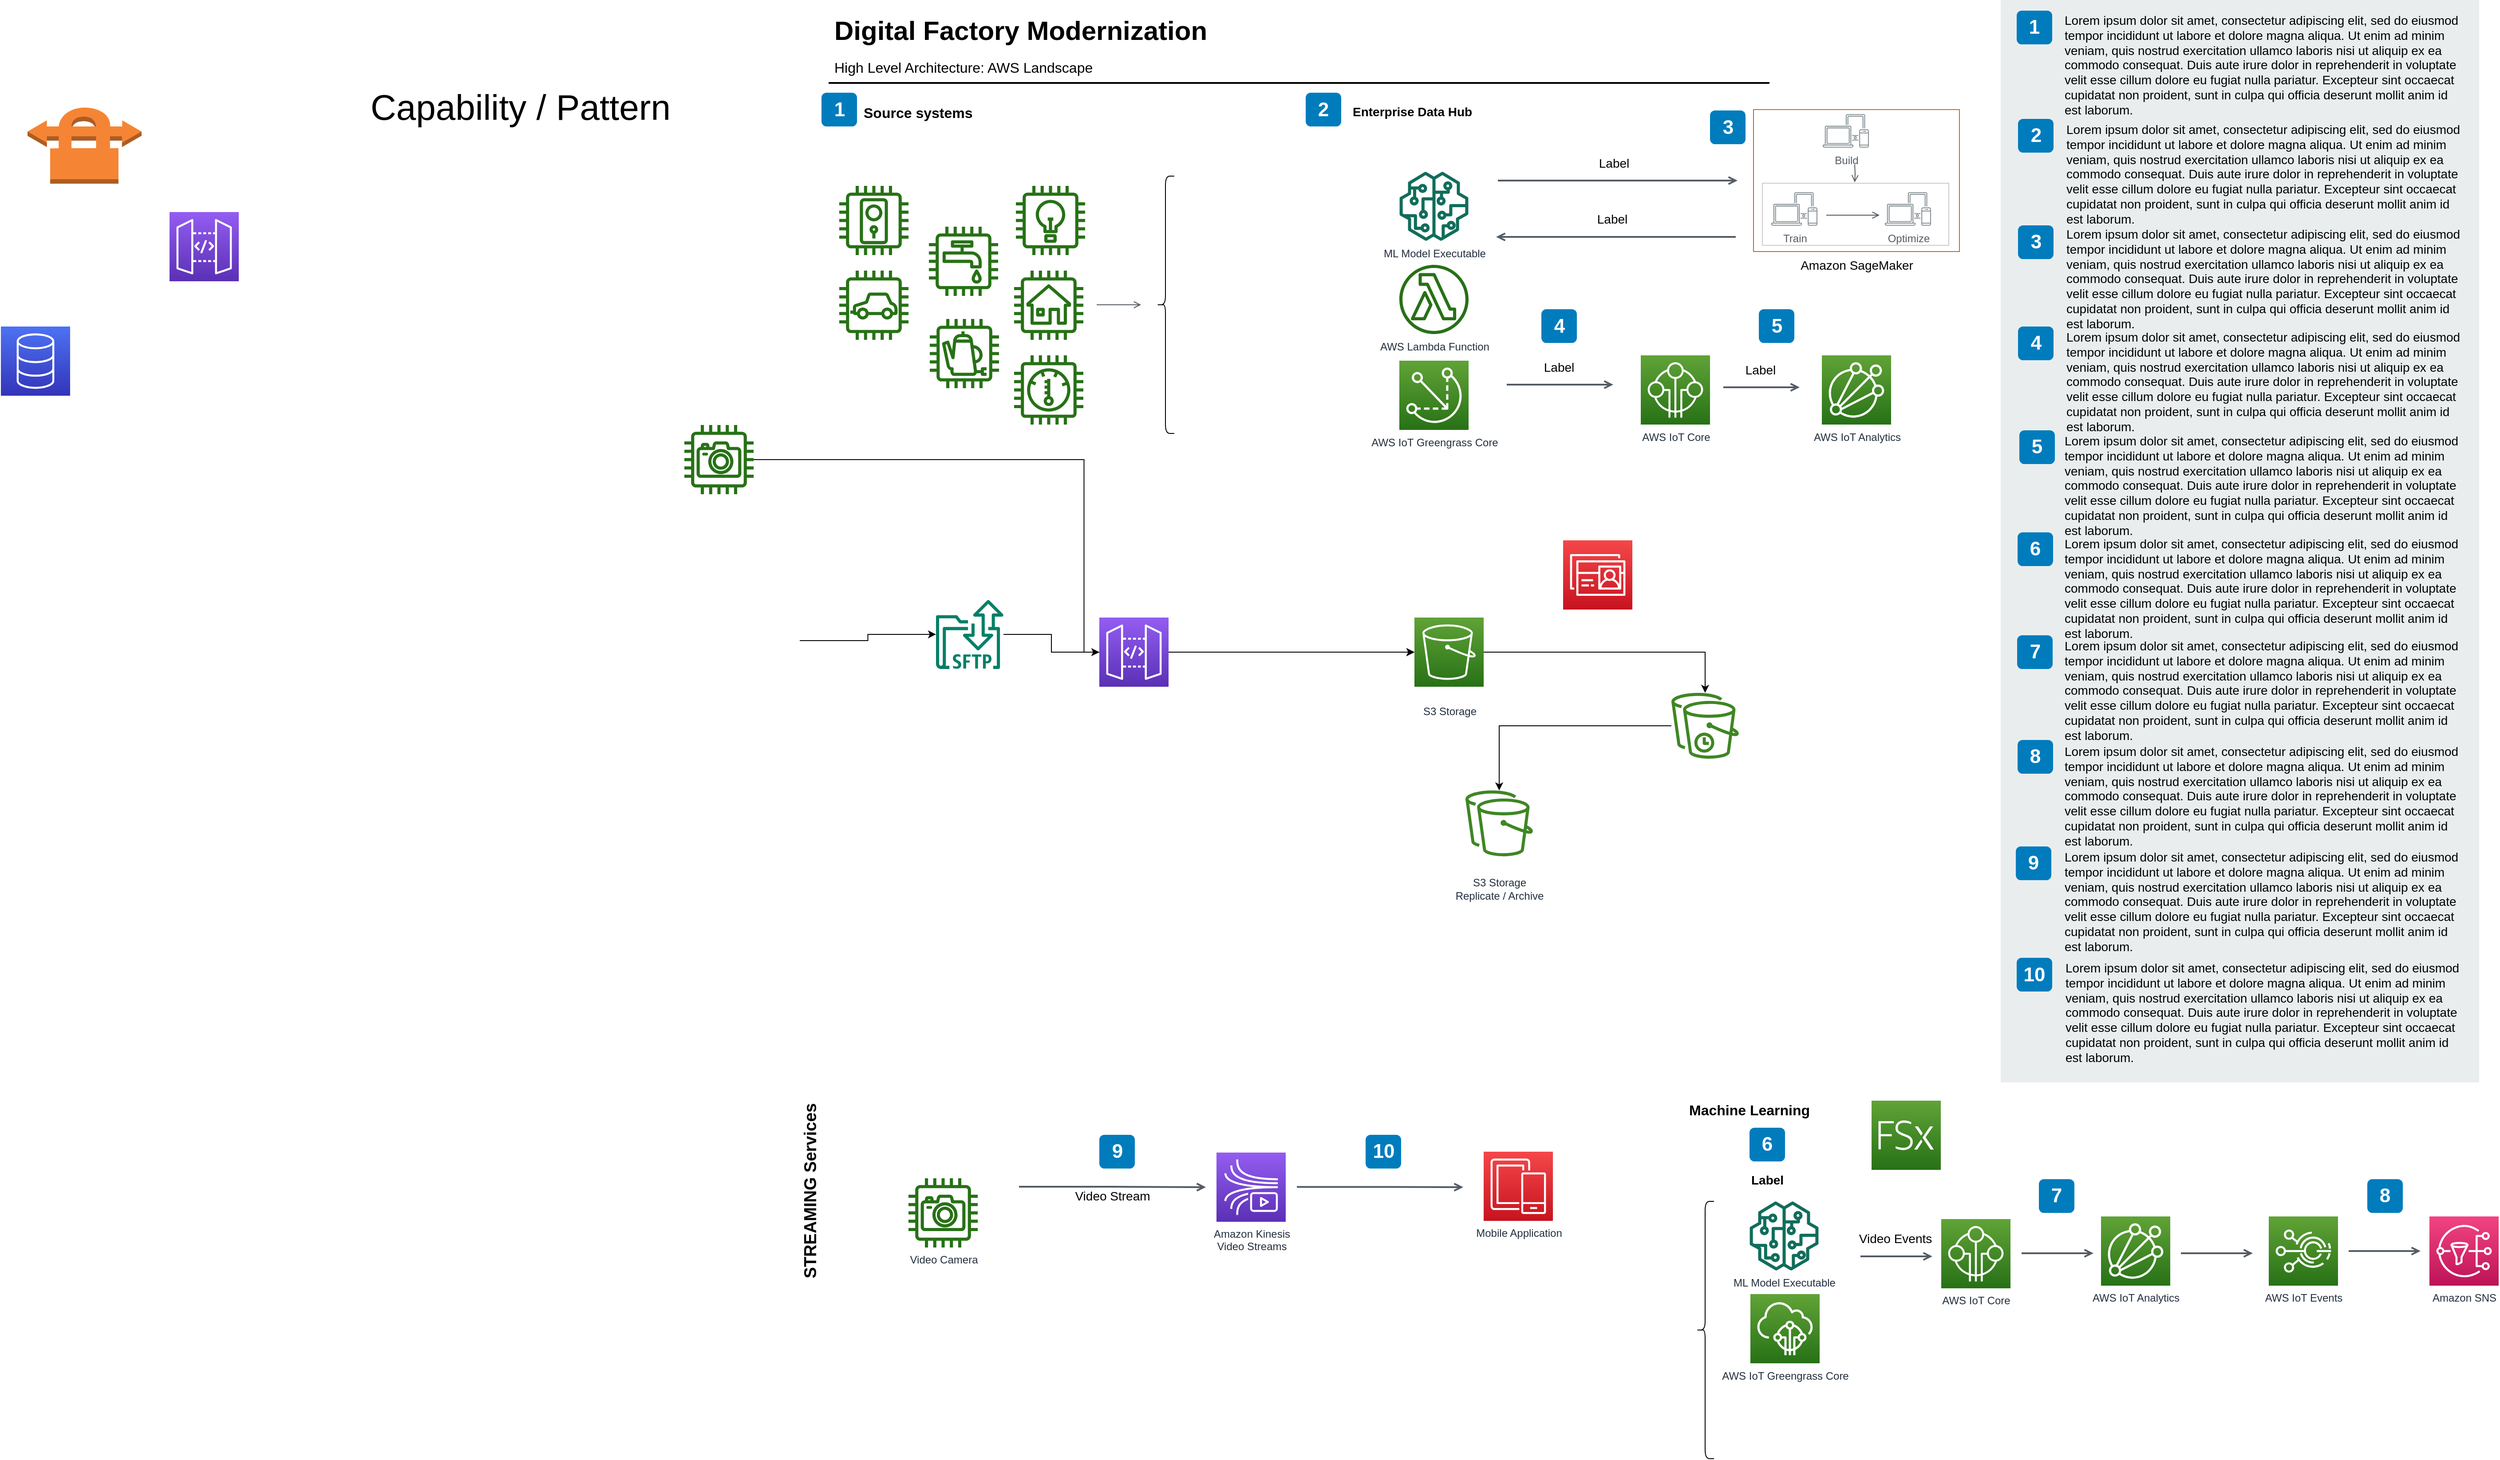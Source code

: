 <mxfile version="20.5.3" type="github">
  <diagram id="Ht1M8jgEwFfnCIfOTk4-" name="Page-1">
    <mxGraphModel dx="1973" dy="446" grid="1" gridSize="10" guides="1" tooltips="1" connect="1" arrows="1" fold="1" page="1" pageScale="1" pageWidth="1169" pageHeight="827" math="0" shadow="0">
      <root>
        <mxCell id="0" />
        <mxCell id="1" parent="0" />
        <mxCell id="-QjtrjUzRDEMRZ5MF8oH-14" value="Amazon SageMaker" style="whiteSpace=wrap;html=1;fillColor=none;fontSize=14;fontColor=#000000;dashed=0;fontStyle=0;align=center;verticalAlign=top;strokeColor=#D86613;gradientColor=none;spacingLeft=0;labelPosition=center;verticalLabelPosition=bottom;container=1;pointerEvents=0;collapsible=0;recursiveResize=0;" parent="1" vertex="1">
          <mxGeometry x="1094.5" y="174.5" width="232" height="160" as="geometry" />
        </mxCell>
        <mxCell id="SCVMTBWpLvtzJIhz15lM-34" value="" style="whiteSpace=wrap;html=1;fillColor=none;fontSize=14;fontColor=#000000;dashed=0;fontStyle=0;align=center;verticalAlign=top;strokeColor=#CCCCCC;gradientColor=none;spacingLeft=0;labelPosition=center;verticalLabelPosition=bottom;" parent="1" vertex="1">
          <mxGeometry x="1104.5" y="257.5" width="210" height="70" as="geometry" />
        </mxCell>
        <mxCell id="-QjtrjUzRDEMRZ5MF8oH-1" value="" style="outlineConnect=0;fontColor=#232F3E;gradientColor=none;fillColor=#277116;strokeColor=none;dashed=0;verticalLabelPosition=bottom;verticalAlign=top;align=center;html=1;fontSize=12;fontStyle=0;aspect=fixed;pointerEvents=1;shape=mxgraph.aws4.door_lock;" parent="1" vertex="1">
          <mxGeometry x="64.5" y="260.5" width="78" height="78" as="geometry" />
        </mxCell>
        <mxCell id="-QjtrjUzRDEMRZ5MF8oH-2" value="" style="outlineConnect=0;fontColor=#232F3E;gradientColor=none;fillColor=#277116;strokeColor=none;dashed=0;verticalLabelPosition=bottom;verticalAlign=top;align=center;html=1;fontSize=12;fontStyle=0;aspect=fixed;pointerEvents=1;shape=mxgraph.aws4.car;" parent="1" vertex="1">
          <mxGeometry x="64.5" y="356" width="78" height="78" as="geometry" />
        </mxCell>
        <mxCell id="g2BryCeMBWNZu5NVZ7D5-2" style="edgeStyle=orthogonalEdgeStyle;rounded=0;orthogonalLoop=1;jettySize=auto;html=1;entryX=0;entryY=0.5;entryDx=0;entryDy=0;entryPerimeter=0;fontSize=40;" parent="1" source="-QjtrjUzRDEMRZ5MF8oH-3" target="uqiXLFmUtiS1A_EF6AxL-2" edge="1">
          <mxGeometry relative="1" as="geometry" />
        </mxCell>
        <mxCell id="-QjtrjUzRDEMRZ5MF8oH-3" value="" style="outlineConnect=0;fontColor=#232F3E;gradientColor=none;fillColor=#277116;strokeColor=none;dashed=0;verticalLabelPosition=bottom;verticalAlign=top;align=center;html=1;fontSize=12;fontStyle=0;aspect=fixed;pointerEvents=1;shape=mxgraph.aws4.camera;" parent="1" vertex="1">
          <mxGeometry x="-110" y="530" width="78" height="78" as="geometry" />
        </mxCell>
        <mxCell id="-QjtrjUzRDEMRZ5MF8oH-4" value="" style="outlineConnect=0;fontColor=#232F3E;gradientColor=none;fillColor=#277116;strokeColor=none;dashed=0;verticalLabelPosition=bottom;verticalAlign=top;align=center;html=1;fontSize=12;fontStyle=0;aspect=fixed;pointerEvents=1;shape=mxgraph.aws4.utility;" parent="1" vertex="1">
          <mxGeometry x="165.5" y="306.5" width="78" height="78" as="geometry" />
        </mxCell>
        <mxCell id="-QjtrjUzRDEMRZ5MF8oH-5" value="" style="outlineConnect=0;fontColor=#232F3E;gradientColor=none;fillColor=#277116;strokeColor=none;dashed=0;verticalLabelPosition=bottom;verticalAlign=top;align=center;html=1;fontSize=12;fontStyle=0;aspect=fixed;pointerEvents=1;shape=mxgraph.aws4.coffee_pot;" parent="1" vertex="1">
          <mxGeometry x="166.5" y="410.5" width="78" height="78" as="geometry" />
        </mxCell>
        <mxCell id="-QjtrjUzRDEMRZ5MF8oH-6" value="" style="outlineConnect=0;fontColor=#232F3E;gradientColor=none;fillColor=#277116;strokeColor=none;dashed=0;verticalLabelPosition=bottom;verticalAlign=top;align=center;html=1;fontSize=12;fontStyle=0;aspect=fixed;pointerEvents=1;shape=mxgraph.aws4.lightbulb;" parent="1" vertex="1">
          <mxGeometry x="263.5" y="260.5" width="78" height="78" as="geometry" />
        </mxCell>
        <mxCell id="-QjtrjUzRDEMRZ5MF8oH-7" value="" style="outlineConnect=0;fontColor=#232F3E;gradientColor=none;fillColor=#277116;strokeColor=none;dashed=0;verticalLabelPosition=bottom;verticalAlign=top;align=center;html=1;fontSize=12;fontStyle=0;aspect=fixed;pointerEvents=1;shape=mxgraph.aws4.house;" parent="1" vertex="1">
          <mxGeometry x="261.5" y="356" width="78" height="78" as="geometry" />
        </mxCell>
        <mxCell id="-QjtrjUzRDEMRZ5MF8oH-8" value="" style="outlineConnect=0;fontColor=#232F3E;gradientColor=none;fillColor=#277116;strokeColor=none;dashed=0;verticalLabelPosition=bottom;verticalAlign=top;align=center;html=1;fontSize=12;fontStyle=0;aspect=fixed;pointerEvents=1;shape=mxgraph.aws4.thermostat;" parent="1" vertex="1">
          <mxGeometry x="261.5" y="451.5" width="78" height="78" as="geometry" />
        </mxCell>
        <mxCell id="-QjtrjUzRDEMRZ5MF8oH-9" value="1" style="rounded=1;whiteSpace=wrap;html=1;fillColor=#007CBD;strokeColor=none;fontColor=#FFFFFF;fontStyle=1;fontSize=22;" parent="1" vertex="1">
          <mxGeometry x="44.5" y="155.5" width="40" height="38" as="geometry" />
        </mxCell>
        <mxCell id="-QjtrjUzRDEMRZ5MF8oH-10" value="ML Model Executable" style="outlineConnect=0;fontColor=#232F3E;gradientColor=none;fillColor=#116D5B;strokeColor=none;dashed=0;verticalLabelPosition=bottom;verticalAlign=top;align=center;html=1;fontSize=12;fontStyle=0;aspect=fixed;pointerEvents=1;shape=mxgraph.aws4.sagemaker_model;" parent="1" vertex="1">
          <mxGeometry x="695.5" y="244.5" width="78" height="78" as="geometry" />
        </mxCell>
        <mxCell id="-QjtrjUzRDEMRZ5MF8oH-11" value="AWS Lambda Function" style="outlineConnect=0;fontColor=#232F3E;gradientColor=none;fillColor=#277116;strokeColor=none;dashed=0;verticalLabelPosition=bottom;verticalAlign=top;align=center;html=1;fontSize=12;fontStyle=0;aspect=fixed;pointerEvents=1;shape=mxgraph.aws4.lambda_function;" parent="1" vertex="1">
          <mxGeometry x="695.5" y="349.5" width="78" height="78" as="geometry" />
        </mxCell>
        <mxCell id="-QjtrjUzRDEMRZ5MF8oH-12" value="AWS IoT Greengrass Core" style="outlineConnect=0;fontColor=#232F3E;gradientColor=#60A337;gradientDirection=north;fillColor=#277116;strokeColor=#ffffff;dashed=0;verticalLabelPosition=bottom;verticalAlign=top;align=center;html=1;fontSize=12;fontStyle=0;aspect=fixed;shape=mxgraph.aws4.resourceIcon;resIcon=mxgraph.aws4.greengrass;" parent="1" vertex="1">
          <mxGeometry x="695.5" y="457.5" width="78" height="78" as="geometry" />
        </mxCell>
        <mxCell id="-QjtrjUzRDEMRZ5MF8oH-16" value="AWS IoT Core" style="outlineConnect=0;fontColor=#232F3E;gradientColor=#60A337;gradientDirection=north;fillColor=#277116;strokeColor=#ffffff;dashed=0;verticalLabelPosition=bottom;verticalAlign=top;align=center;html=1;fontSize=12;fontStyle=0;aspect=fixed;shape=mxgraph.aws4.resourceIcon;resIcon=mxgraph.aws4.internet_of_things;" parent="1" vertex="1">
          <mxGeometry x="967.5" y="451.5" width="78" height="78" as="geometry" />
        </mxCell>
        <mxCell id="-QjtrjUzRDEMRZ5MF8oH-17" value="AWS IoT Analytics" style="outlineConnect=0;fontColor=#232F3E;gradientColor=#60A337;gradientDirection=north;fillColor=#277116;strokeColor=#ffffff;dashed=0;verticalLabelPosition=bottom;verticalAlign=top;align=center;html=1;fontSize=12;fontStyle=0;aspect=fixed;shape=mxgraph.aws4.resourceIcon;resIcon=mxgraph.aws4.iot_analytics;" parent="1" vertex="1">
          <mxGeometry x="1171.5" y="451.5" width="78" height="78" as="geometry" />
        </mxCell>
        <mxCell id="-QjtrjUzRDEMRZ5MF8oH-18" value="ML Model Executable" style="outlineConnect=0;fontColor=#232F3E;gradientColor=none;fillColor=#116D5B;strokeColor=none;dashed=0;verticalLabelPosition=bottom;verticalAlign=top;align=center;html=1;fontSize=12;fontStyle=0;aspect=fixed;pointerEvents=1;shape=mxgraph.aws4.sagemaker_model;" parent="1" vertex="1">
          <mxGeometry x="1090" y="1405" width="78" height="78" as="geometry" />
        </mxCell>
        <mxCell id="-QjtrjUzRDEMRZ5MF8oH-19" value="AWS IoT Greengrass Core" style="outlineConnect=0;fontColor=#232F3E;gradientColor=#60A337;gradientDirection=north;fillColor=#277116;strokeColor=#ffffff;dashed=0;verticalLabelPosition=bottom;verticalAlign=top;align=center;html=1;fontSize=12;fontStyle=0;aspect=fixed;shape=mxgraph.aws4.resourceIcon;resIcon=mxgraph.aws4.iot_core;" parent="1" vertex="1">
          <mxGeometry x="1091" y="1509.5" width="78" height="78" as="geometry" />
        </mxCell>
        <mxCell id="-QjtrjUzRDEMRZ5MF8oH-20" value="Video Camera" style="outlineConnect=0;fontColor=#232F3E;gradientColor=none;fillColor=#277116;strokeColor=none;dashed=0;verticalLabelPosition=bottom;verticalAlign=top;align=center;html=1;fontSize=12;fontStyle=0;aspect=fixed;pointerEvents=1;shape=mxgraph.aws4.camera;" parent="1" vertex="1">
          <mxGeometry x="142.5" y="1379" width="78" height="78" as="geometry" />
        </mxCell>
        <mxCell id="-QjtrjUzRDEMRZ5MF8oH-21" value="AWS IoT Core" style="outlineConnect=0;fontColor=#232F3E;gradientColor=#60A337;gradientDirection=north;fillColor=#277116;strokeColor=#ffffff;dashed=0;verticalLabelPosition=bottom;verticalAlign=top;align=center;html=1;fontSize=12;fontStyle=0;aspect=fixed;shape=mxgraph.aws4.resourceIcon;resIcon=mxgraph.aws4.internet_of_things;" parent="1" vertex="1">
          <mxGeometry x="1306" y="1425" width="78" height="78" as="geometry" />
        </mxCell>
        <mxCell id="-QjtrjUzRDEMRZ5MF8oH-22" value="AWS IoT Analytics" style="outlineConnect=0;fontColor=#232F3E;gradientColor=#60A337;gradientDirection=north;fillColor=#277116;strokeColor=#ffffff;dashed=0;verticalLabelPosition=bottom;verticalAlign=top;align=center;html=1;fontSize=12;fontStyle=0;aspect=fixed;shape=mxgraph.aws4.resourceIcon;resIcon=mxgraph.aws4.iot_analytics;" parent="1" vertex="1">
          <mxGeometry x="1486" y="1422" width="78" height="78" as="geometry" />
        </mxCell>
        <mxCell id="-QjtrjUzRDEMRZ5MF8oH-23" value="AWS IoT Events" style="outlineConnect=0;fontColor=#232F3E;gradientColor=#60A337;gradientDirection=north;fillColor=#277116;strokeColor=#ffffff;dashed=0;verticalLabelPosition=bottom;verticalAlign=top;align=center;html=1;fontSize=12;fontStyle=0;aspect=fixed;shape=mxgraph.aws4.resourceIcon;resIcon=mxgraph.aws4.iot_events;" parent="1" vertex="1">
          <mxGeometry x="1675" y="1422" width="78" height="78" as="geometry" />
        </mxCell>
        <mxCell id="-QjtrjUzRDEMRZ5MF8oH-24" value="Amazon SNS" style="outlineConnect=0;fontColor=#232F3E;gradientColor=#F34482;gradientDirection=north;fillColor=#BC1356;strokeColor=#ffffff;dashed=0;verticalLabelPosition=bottom;verticalAlign=top;align=center;html=1;fontSize=12;fontStyle=0;aspect=fixed;shape=mxgraph.aws4.resourceIcon;resIcon=mxgraph.aws4.sns;" parent="1" vertex="1">
          <mxGeometry x="1856" y="1422" width="78" height="78" as="geometry" />
        </mxCell>
        <mxCell id="-QjtrjUzRDEMRZ5MF8oH-25" value="Amazon Kinesis&lt;br&gt;Video Streams&lt;br&gt;" style="outlineConnect=0;fontColor=#232F3E;gradientColor=#945DF2;gradientDirection=north;fillColor=#5A30B5;strokeColor=#ffffff;dashed=0;verticalLabelPosition=bottom;verticalAlign=top;align=center;html=1;fontSize=12;fontStyle=0;aspect=fixed;shape=mxgraph.aws4.resourceIcon;resIcon=mxgraph.aws4.kinesis_video_streams;" parent="1" vertex="1">
          <mxGeometry x="489.5" y="1350" width="78" height="78" as="geometry" />
        </mxCell>
        <mxCell id="-QjtrjUzRDEMRZ5MF8oH-26" value="Mobile Application" style="outlineConnect=0;fontColor=#232F3E;gradientColor=#F54749;gradientDirection=north;fillColor=#C7131F;strokeColor=#ffffff;dashed=0;verticalLabelPosition=bottom;verticalAlign=top;align=center;html=1;fontSize=12;fontStyle=0;aspect=fixed;shape=mxgraph.aws4.resourceIcon;resIcon=mxgraph.aws4.mobile;" parent="1" vertex="1">
          <mxGeometry x="790.5" y="1349" width="78" height="78" as="geometry" />
        </mxCell>
        <mxCell id="-QjtrjUzRDEMRZ5MF8oH-27" value="2" style="rounded=1;whiteSpace=wrap;html=1;fillColor=#007CBD;strokeColor=none;fontColor=#FFFFFF;fontStyle=1;fontSize=22;" parent="1" vertex="1">
          <mxGeometry x="590" y="155.5" width="40" height="38" as="geometry" />
        </mxCell>
        <mxCell id="-QjtrjUzRDEMRZ5MF8oH-28" value="3" style="rounded=1;whiteSpace=wrap;html=1;fillColor=#007CBD;strokeColor=none;fontColor=#FFFFFF;fontStyle=1;fontSize=22;" parent="1" vertex="1">
          <mxGeometry x="1045.5" y="175.5" width="40" height="38" as="geometry" />
        </mxCell>
        <mxCell id="-QjtrjUzRDEMRZ5MF8oH-29" value="4" style="rounded=1;whiteSpace=wrap;html=1;fillColor=#007CBD;strokeColor=none;fontColor=#FFFFFF;fontStyle=1;fontSize=22;" parent="1" vertex="1">
          <mxGeometry x="855.5" y="399.5" width="40" height="38" as="geometry" />
        </mxCell>
        <mxCell id="-QjtrjUzRDEMRZ5MF8oH-30" value="5" style="rounded=1;whiteSpace=wrap;html=1;fillColor=#007CBD;strokeColor=none;fontColor=#FFFFFF;fontStyle=1;fontSize=22;" parent="1" vertex="1">
          <mxGeometry x="1100.5" y="399.5" width="40" height="38" as="geometry" />
        </mxCell>
        <mxCell id="-QjtrjUzRDEMRZ5MF8oH-31" value="6" style="rounded=1;whiteSpace=wrap;html=1;fillColor=#007CBD;strokeColor=none;fontColor=#FFFFFF;fontStyle=1;fontSize=22;" parent="1" vertex="1">
          <mxGeometry x="1090" y="1322" width="40" height="38" as="geometry" />
        </mxCell>
        <mxCell id="-QjtrjUzRDEMRZ5MF8oH-32" value="7" style="rounded=1;whiteSpace=wrap;html=1;fillColor=#007CBD;strokeColor=none;fontColor=#FFFFFF;fontStyle=1;fontSize=22;" parent="1" vertex="1">
          <mxGeometry x="1416" y="1380" width="40" height="38" as="geometry" />
        </mxCell>
        <mxCell id="-QjtrjUzRDEMRZ5MF8oH-33" value="8" style="rounded=1;whiteSpace=wrap;html=1;fillColor=#007CBD;strokeColor=none;fontColor=#FFFFFF;fontStyle=1;fontSize=22;" parent="1" vertex="1">
          <mxGeometry x="1786" y="1380" width="40" height="38" as="geometry" />
        </mxCell>
        <mxCell id="-QjtrjUzRDEMRZ5MF8oH-34" value="9" style="rounded=1;whiteSpace=wrap;html=1;fillColor=#007CBD;strokeColor=none;fontColor=#FFFFFF;fontStyle=1;fontSize=22;" parent="1" vertex="1">
          <mxGeometry x="357.5" y="1330" width="40" height="38" as="geometry" />
        </mxCell>
        <mxCell id="-QjtrjUzRDEMRZ5MF8oH-35" value="10" style="rounded=1;whiteSpace=wrap;html=1;fillColor=#007CBD;strokeColor=none;fontColor=#FFFFFF;fontStyle=1;fontSize=22;" parent="1" vertex="1">
          <mxGeometry x="657.5" y="1330" width="40" height="38" as="geometry" />
        </mxCell>
        <mxCell id="-QjtrjUzRDEMRZ5MF8oH-47" value="Digital Factory Modernization" style="text;html=1;resizable=0;points=[];autosize=1;align=left;verticalAlign=top;spacingTop=-4;fontSize=30;fontStyle=1" parent="1" vertex="1">
          <mxGeometry x="56.5" y="64.5" width="440" height="40" as="geometry" />
        </mxCell>
        <mxCell id="-QjtrjUzRDEMRZ5MF8oH-48" value="High Level Architecture: AWS Landscape&amp;nbsp;" style="text;html=1;resizable=0;points=[];autosize=1;align=left;verticalAlign=top;spacingTop=-4;fontSize=16;" parent="1" vertex="1">
          <mxGeometry x="56.5" y="114.5" width="310" height="20" as="geometry" />
        </mxCell>
        <mxCell id="-QjtrjUzRDEMRZ5MF8oH-49" value="Source systems" style="text;html=1;resizable=0;points=[];autosize=1;align=left;verticalAlign=top;spacingTop=-4;fontSize=16;fontStyle=1" parent="1" vertex="1">
          <mxGeometry x="90" y="165.5" width="140" height="20" as="geometry" />
        </mxCell>
        <mxCell id="SCVMTBWpLvtzJIhz15lM-1" value="" style="line;strokeWidth=2;html=1;fontSize=14;" parent="1" vertex="1">
          <mxGeometry x="52.5" y="139.5" width="1060" height="10" as="geometry" />
        </mxCell>
        <mxCell id="SCVMTBWpLvtzJIhz15lM-2" value="&lt;span&gt;Enterprise Data Hub&lt;/span&gt;" style="text;html=1;resizable=0;points=[];autosize=1;align=left;verticalAlign=top;spacingTop=-4;fontSize=14;fontStyle=1" parent="1" vertex="1">
          <mxGeometry x="640.5" y="165.5" width="150" height="20" as="geometry" />
        </mxCell>
        <mxCell id="SCVMTBWpLvtzJIhz15lM-3" value="" style="edgeStyle=orthogonalEdgeStyle;html=1;endArrow=open;elbow=vertical;startArrow=none;endFill=0;strokeColor=#545B64;rounded=0;fontSize=14;" parent="1" edge="1">
          <mxGeometry width="100" relative="1" as="geometry">
            <mxPoint x="354.5" y="394.5" as="sourcePoint" />
            <mxPoint x="404.5" y="394.5" as="targetPoint" />
          </mxGeometry>
        </mxCell>
        <mxCell id="SCVMTBWpLvtzJIhz15lM-5" value="" style="shape=curlyBracket;whiteSpace=wrap;html=1;rounded=1;fontSize=14;" parent="1" vertex="1">
          <mxGeometry x="422" y="249.5" width="20" height="290" as="geometry" />
        </mxCell>
        <mxCell id="SCVMTBWpLvtzJIhz15lM-17" value="&lt;span&gt;Label&lt;/span&gt;" style="edgeStyle=orthogonalEdgeStyle;html=1;endArrow=open;elbow=vertical;startArrow=none;endFill=0;strokeColor=#545B64;rounded=0;fontSize=14;strokeWidth=2;" parent="1" edge="1">
          <mxGeometry x="-0.037" y="20" width="100" relative="1" as="geometry">
            <mxPoint x="806.5" y="254.5" as="sourcePoint" />
            <mxPoint x="1076.5" y="254.5" as="targetPoint" />
            <mxPoint as="offset" />
          </mxGeometry>
        </mxCell>
        <mxCell id="SCVMTBWpLvtzJIhz15lM-18" value="&lt;span&gt;Label&lt;/span&gt;" style="edgeStyle=orthogonalEdgeStyle;html=1;endArrow=none;elbow=vertical;startArrow=open;endFill=0;strokeColor=#545B64;rounded=0;fontSize=14;strokeWidth=2;startFill=0;" parent="1" edge="1">
          <mxGeometry x="-0.037" y="20" width="100" relative="1" as="geometry">
            <mxPoint x="804.5" y="318" as="sourcePoint" />
            <mxPoint x="1074.5" y="318" as="targetPoint" />
            <mxPoint as="offset" />
          </mxGeometry>
        </mxCell>
        <mxCell id="SCVMTBWpLvtzJIhz15lM-19" value="&lt;span&gt;Label&lt;/span&gt;" style="edgeStyle=orthogonalEdgeStyle;html=1;endArrow=open;elbow=vertical;startArrow=none;endFill=0;strokeColor=#545B64;rounded=0;fontSize=14;strokeWidth=2;" parent="1" edge="1">
          <mxGeometry x="-0.037" y="20" width="100" relative="1" as="geometry">
            <mxPoint x="816.5" y="484.5" as="sourcePoint" />
            <mxPoint x="936.5" y="484.5" as="targetPoint" />
            <mxPoint as="offset" />
          </mxGeometry>
        </mxCell>
        <mxCell id="SCVMTBWpLvtzJIhz15lM-20" value="&lt;span&gt;Label&lt;/span&gt;" style="edgeStyle=orthogonalEdgeStyle;html=1;endArrow=open;elbow=vertical;startArrow=none;endFill=0;strokeColor=#545B64;rounded=0;fontSize=14;strokeWidth=2;" parent="1" edge="1">
          <mxGeometry x="-0.037" y="20" width="100" relative="1" as="geometry">
            <mxPoint x="1060.5" y="487.5" as="sourcePoint" />
            <mxPoint x="1146.5" y="487.5" as="targetPoint" />
            <mxPoint as="offset" />
          </mxGeometry>
        </mxCell>
        <mxCell id="SCVMTBWpLvtzJIhz15lM-21" value="Machine Learning" style="text;html=1;resizable=0;points=[];autosize=1;align=left;verticalAlign=top;spacingTop=-4;fontSize=16;fontStyle=1" parent="1" vertex="1">
          <mxGeometry x="1020" y="1290" width="150" height="20" as="geometry" />
        </mxCell>
        <mxCell id="SCVMTBWpLvtzJIhz15lM-22" value="&lt;span&gt;Label&lt;/span&gt;" style="text;html=1;resizable=0;points=[];autosize=1;align=left;verticalAlign=top;spacingTop=-4;fontSize=14;fontStyle=1" parent="1" vertex="1">
          <mxGeometry x="1090" y="1370" width="50" height="20" as="geometry" />
        </mxCell>
        <mxCell id="SCVMTBWpLvtzJIhz15lM-23" value="" style="shape=curlyBracket;whiteSpace=wrap;html=1;rounded=1;fontSize=14;" parent="1" vertex="1">
          <mxGeometry x="1030" y="1405" width="20" height="290" as="geometry" />
        </mxCell>
        <mxCell id="SCVMTBWpLvtzJIhz15lM-24" value="Video Events" style="edgeStyle=orthogonalEdgeStyle;html=1;endArrow=open;elbow=vertical;startArrow=none;endFill=0;strokeColor=#545B64;rounded=0;fontSize=14;strokeWidth=2;" parent="1" edge="1">
          <mxGeometry x="-0.037" y="20" width="100" relative="1" as="geometry">
            <mxPoint x="1215" y="1467" as="sourcePoint" />
            <mxPoint x="1296" y="1467" as="targetPoint" />
            <mxPoint as="offset" />
          </mxGeometry>
        </mxCell>
        <mxCell id="SCVMTBWpLvtzJIhz15lM-25" value="" style="edgeStyle=orthogonalEdgeStyle;html=1;endArrow=open;elbow=vertical;startArrow=none;endFill=0;strokeColor=#545B64;rounded=0;fontSize=14;strokeWidth=2;" parent="1" edge="1">
          <mxGeometry x="-0.037" y="20" width="100" relative="1" as="geometry">
            <mxPoint x="1396.5" y="1463.5" as="sourcePoint" />
            <mxPoint x="1477.5" y="1463.5" as="targetPoint" />
            <mxPoint as="offset" />
          </mxGeometry>
        </mxCell>
        <mxCell id="SCVMTBWpLvtzJIhz15lM-26" value="" style="edgeStyle=orthogonalEdgeStyle;html=1;endArrow=open;elbow=vertical;startArrow=none;endFill=0;strokeColor=#545B64;rounded=0;fontSize=14;strokeWidth=2;" parent="1" edge="1">
          <mxGeometry x="-0.037" y="20" width="100" relative="1" as="geometry">
            <mxPoint x="1576" y="1463.5" as="sourcePoint" />
            <mxPoint x="1657" y="1463.5" as="targetPoint" />
            <mxPoint as="offset" />
          </mxGeometry>
        </mxCell>
        <mxCell id="SCVMTBWpLvtzJIhz15lM-27" value="" style="edgeStyle=orthogonalEdgeStyle;html=1;endArrow=open;elbow=vertical;startArrow=none;endFill=0;strokeColor=#545B64;rounded=0;fontSize=14;strokeWidth=2;" parent="1" edge="1">
          <mxGeometry x="-0.037" y="20" width="100" relative="1" as="geometry">
            <mxPoint x="1765" y="1461" as="sourcePoint" />
            <mxPoint x="1846" y="1461" as="targetPoint" />
            <mxPoint as="offset" />
          </mxGeometry>
        </mxCell>
        <mxCell id="SCVMTBWpLvtzJIhz15lM-28" value="Video Stream" style="edgeStyle=orthogonalEdgeStyle;html=1;endArrow=open;elbow=vertical;startArrow=none;endFill=0;strokeColor=#545B64;rounded=0;fontSize=14;strokeWidth=2;" parent="1" edge="1">
          <mxGeometry x="0.004" y="-11" width="100" relative="1" as="geometry">
            <mxPoint x="267" y="1388.5" as="sourcePoint" />
            <mxPoint x="477.5" y="1389" as="targetPoint" />
            <mxPoint as="offset" />
            <Array as="points">
              <mxPoint x="372.5" y="1389" />
            </Array>
          </mxGeometry>
        </mxCell>
        <mxCell id="SCVMTBWpLvtzJIhz15lM-29" value="" style="edgeStyle=orthogonalEdgeStyle;html=1;endArrow=open;elbow=vertical;startArrow=none;endFill=0;strokeColor=#545B64;rounded=0;fontSize=14;strokeWidth=2;" parent="1" edge="1">
          <mxGeometry x="0.004" y="-11" width="100" relative="1" as="geometry">
            <mxPoint x="580.071" y="1388.714" as="sourcePoint" />
            <mxPoint x="767.5" y="1389" as="targetPoint" />
            <mxPoint as="offset" />
            <Array as="points">
              <mxPoint x="685.5" y="1389" />
            </Array>
          </mxGeometry>
        </mxCell>
        <mxCell id="SCVMTBWpLvtzJIhz15lM-30" value="Build" style="outlineConnect=0;gradientColor=none;fontColor=#545B64;strokeColor=none;fillColor=#879196;dashed=0;verticalLabelPosition=bottom;verticalAlign=top;align=center;html=1;fontSize=12;fontStyle=0;aspect=fixed;shape=mxgraph.aws4.illustration_devices;pointerEvents=1" parent="1" vertex="1">
          <mxGeometry x="1172.5" y="179.5" width="52" height="38" as="geometry" />
        </mxCell>
        <mxCell id="SCVMTBWpLvtzJIhz15lM-31" value="Train" style="outlineConnect=0;gradientColor=none;fontColor=#545B64;strokeColor=none;fillColor=#879196;dashed=0;verticalLabelPosition=bottom;verticalAlign=top;align=center;html=1;fontSize=12;fontStyle=0;aspect=fixed;shape=mxgraph.aws4.illustration_devices;pointerEvents=1" parent="1" vertex="1">
          <mxGeometry x="1114.5" y="267.5" width="52" height="38" as="geometry" />
        </mxCell>
        <mxCell id="SCVMTBWpLvtzJIhz15lM-32" value="Optimize" style="outlineConnect=0;gradientColor=none;fontColor=#545B64;strokeColor=none;fillColor=#879196;dashed=0;verticalLabelPosition=bottom;verticalAlign=top;align=center;html=1;fontSize=12;fontStyle=0;aspect=fixed;shape=mxgraph.aws4.illustration_devices;pointerEvents=1" parent="1" vertex="1">
          <mxGeometry x="1242.5" y="267.5" width="52" height="38" as="geometry" />
        </mxCell>
        <mxCell id="SCVMTBWpLvtzJIhz15lM-33" value="" style="edgeStyle=orthogonalEdgeStyle;html=1;endArrow=open;elbow=vertical;startArrow=none;endFill=0;strokeColor=#545B64;rounded=0;fontSize=14;" parent="1" edge="1">
          <mxGeometry width="100" relative="1" as="geometry">
            <mxPoint x="1176.5" y="293.5" as="sourcePoint" />
            <mxPoint x="1236.5" y="293.5" as="targetPoint" />
          </mxGeometry>
        </mxCell>
        <mxCell id="SCVMTBWpLvtzJIhz15lM-35" value="" style="edgeStyle=orthogonalEdgeStyle;html=1;endArrow=open;elbow=vertical;startArrow=none;endFill=0;strokeColor=#545B64;rounded=0;fontSize=14;" parent="1" edge="1">
          <mxGeometry width="100" relative="1" as="geometry">
            <mxPoint x="1208.5" y="236.468" as="sourcePoint" />
            <mxPoint x="1208.5" y="256.468" as="targetPoint" />
          </mxGeometry>
        </mxCell>
        <mxCell id="7OVz4w7n9kzEPWy-4BBC-3" value="" style="rounded=0;whiteSpace=wrap;html=1;fillColor=#EAEDED;fontSize=22;fontColor=#FFFFFF;strokeColor=none;labelBackgroundColor=none;" parent="1" vertex="1">
          <mxGeometry x="1373" y="51" width="539" height="1220" as="geometry" />
        </mxCell>
        <mxCell id="7OVz4w7n9kzEPWy-4BBC-4" value="1" style="rounded=1;whiteSpace=wrap;html=1;fillColor=#007CBD;strokeColor=none;fontColor=#FFFFFF;fontStyle=1;fontSize=22;labelBackgroundColor=none;" parent="1" vertex="1">
          <mxGeometry x="1391" y="63" width="40" height="38" as="geometry" />
        </mxCell>
        <mxCell id="7OVz4w7n9kzEPWy-4BBC-5" value="2" style="rounded=1;whiteSpace=wrap;html=1;fillColor=#007CBD;strokeColor=none;fontColor=#FFFFFF;fontStyle=1;fontSize=22;labelBackgroundColor=none;" parent="1" vertex="1">
          <mxGeometry x="1392.5" y="185" width="40" height="38" as="geometry" />
        </mxCell>
        <mxCell id="7OVz4w7n9kzEPWy-4BBC-6" value="3" style="rounded=1;whiteSpace=wrap;html=1;fillColor=#007CBD;strokeColor=none;fontColor=#FFFFFF;fontStyle=1;fontSize=22;labelBackgroundColor=none;" parent="1" vertex="1">
          <mxGeometry x="1392.5" y="305" width="40" height="38" as="geometry" />
        </mxCell>
        <mxCell id="7OVz4w7n9kzEPWy-4BBC-7" value="4" style="rounded=1;whiteSpace=wrap;html=1;fillColor=#007CBD;strokeColor=none;fontColor=#FFFFFF;fontStyle=1;fontSize=22;labelBackgroundColor=none;" parent="1" vertex="1">
          <mxGeometry x="1392.5" y="419" width="40" height="38" as="geometry" />
        </mxCell>
        <mxCell id="7OVz4w7n9kzEPWy-4BBC-8" value="5" style="rounded=1;whiteSpace=wrap;html=1;fillColor=#007CBD;strokeColor=none;fontColor=#FFFFFF;fontStyle=1;fontSize=22;labelBackgroundColor=none;" parent="1" vertex="1">
          <mxGeometry x="1394" y="536" width="40" height="38" as="geometry" />
        </mxCell>
        <mxCell id="7OVz4w7n9kzEPWy-4BBC-9" value="6" style="rounded=1;whiteSpace=wrap;html=1;fillColor=#007CBD;strokeColor=none;fontColor=#FFFFFF;fontStyle=1;fontSize=22;labelBackgroundColor=none;" parent="1" vertex="1">
          <mxGeometry x="1392" y="651" width="40" height="38" as="geometry" />
        </mxCell>
        <mxCell id="7OVz4w7n9kzEPWy-4BBC-10" value="7" style="rounded=1;whiteSpace=wrap;html=1;fillColor=#007CBD;strokeColor=none;fontColor=#FFFFFF;fontStyle=1;fontSize=22;labelBackgroundColor=none;" parent="1" vertex="1">
          <mxGeometry x="1391.5" y="767" width="40" height="38" as="geometry" />
        </mxCell>
        <mxCell id="7OVz4w7n9kzEPWy-4BBC-11" value="8" style="rounded=1;whiteSpace=wrap;html=1;fillColor=#007CBD;strokeColor=none;fontColor=#FFFFFF;fontStyle=1;fontSize=22;labelBackgroundColor=none;" parent="1" vertex="1">
          <mxGeometry x="1392" y="885" width="40" height="38" as="geometry" />
        </mxCell>
        <mxCell id="7OVz4w7n9kzEPWy-4BBC-12" value="9" style="rounded=1;whiteSpace=wrap;html=1;fillColor=#007CBD;strokeColor=none;fontColor=#FFFFFF;fontStyle=1;fontSize=22;labelBackgroundColor=none;" parent="1" vertex="1">
          <mxGeometry x="1390" y="1005" width="40" height="38" as="geometry" />
        </mxCell>
        <mxCell id="7OVz4w7n9kzEPWy-4BBC-13" value="&lt;span&gt;Lorem ipsum dolor sit amet, consectetur adipiscing elit, sed do eiusmod tempor incididunt ut labore et dolore magna aliqua. Ut enim ad minim veniam, quis nostrud exercitation ullamco laboris nisi ut aliquip ex ea commodo consequat. Duis aute irure dolor in reprehenderit in voluptate velit esse cillum dolore eu fugiat nulla pariatur. Excepteur sint occaecat cupidatat non proident, sunt in culpa qui officia deserunt mollit anim id est laborum.&lt;/span&gt;&lt;br&gt;" style="text;html=1;align=left;verticalAlign=top;spacingTop=-4;fontSize=14;labelBackgroundColor=none;whiteSpace=wrap;" parent="1" vertex="1">
          <mxGeometry x="1442.5" y="62.5" width="449" height="118" as="geometry" />
        </mxCell>
        <mxCell id="7OVz4w7n9kzEPWy-4BBC-14" value="&lt;span&gt;Lorem ipsum dolor sit amet, consectetur adipiscing elit, sed do eiusmod tempor incididunt ut labore et dolore magna aliqua. Ut enim ad minim veniam, quis nostrud exercitation ullamco laboris nisi ut aliquip ex ea commodo consequat. Duis aute irure dolor in reprehenderit in voluptate velit esse cillum dolore eu fugiat nulla pariatur. Excepteur sint occaecat cupidatat non proident, sunt in culpa qui officia deserunt mollit anim id est laborum.&lt;/span&gt;&lt;br&gt;" style="text;html=1;align=left;verticalAlign=top;spacingTop=-4;fontSize=14;labelBackgroundColor=none;whiteSpace=wrap;" parent="1" vertex="1">
          <mxGeometry x="1444.5" y="185.5" width="450" height="115" as="geometry" />
        </mxCell>
        <mxCell id="7OVz4w7n9kzEPWy-4BBC-15" value="&lt;span&gt;Lorem ipsum dolor sit amet, consectetur adipiscing elit, sed do eiusmod tempor incididunt ut labore et dolore magna aliqua. Ut enim ad minim veniam, quis nostrud exercitation ullamco laboris nisi ut aliquip ex ea commodo consequat. Duis aute irure dolor in reprehenderit in voluptate velit esse cillum dolore eu fugiat nulla pariatur. Excepteur sint occaecat cupidatat non proident, sunt in culpa qui officia deserunt mollit anim id est laborum.&lt;/span&gt;&lt;br&gt;" style="text;html=1;align=left;verticalAlign=top;spacingTop=-4;fontSize=14;labelBackgroundColor=none;whiteSpace=wrap;" parent="1" vertex="1">
          <mxGeometry x="1444.5" y="303.5" width="450" height="117" as="geometry" />
        </mxCell>
        <mxCell id="7OVz4w7n9kzEPWy-4BBC-16" value="&lt;span&gt;Lorem ipsum dolor sit amet, consectetur adipiscing elit, sed do eiusmod tempor incididunt ut labore et dolore magna aliqua. Ut enim ad minim veniam, quis nostrud exercitation ullamco laboris nisi ut aliquip ex ea commodo consequat. Duis aute irure dolor in reprehenderit in voluptate velit esse cillum dolore eu fugiat nulla pariatur. Excepteur sint occaecat cupidatat non proident, sunt in culpa qui officia deserunt mollit anim id est laborum.&lt;/span&gt;&lt;br&gt;" style="text;html=1;align=left;verticalAlign=top;spacingTop=-4;fontSize=14;labelBackgroundColor=none;whiteSpace=wrap;" parent="1" vertex="1">
          <mxGeometry x="1444.5" y="419.5" width="450" height="121" as="geometry" />
        </mxCell>
        <mxCell id="7OVz4w7n9kzEPWy-4BBC-17" value="&lt;span&gt;Lorem ipsum dolor sit amet, consectetur adipiscing elit, sed do eiusmod tempor incididunt ut labore et dolore magna aliqua. Ut enim ad minim veniam, quis nostrud exercitation ullamco laboris nisi ut aliquip ex ea commodo consequat. Duis aute irure dolor in reprehenderit in voluptate velit esse cillum dolore eu fugiat nulla pariatur. Excepteur sint occaecat cupidatat non proident, sunt in culpa qui officia deserunt mollit anim id est laborum.&lt;/span&gt;&lt;br&gt;" style="text;html=1;align=left;verticalAlign=top;spacingTop=-4;fontSize=14;labelBackgroundColor=none;whiteSpace=wrap;" parent="1" vertex="1">
          <mxGeometry x="1442.5" y="536.5" width="449" height="114" as="geometry" />
        </mxCell>
        <mxCell id="7OVz4w7n9kzEPWy-4BBC-18" value="&lt;span&gt;Lorem ipsum dolor sit amet, consectetur adipiscing elit, sed do eiusmod tempor incididunt ut labore et dolore magna aliqua. Ut enim ad minim veniam, quis nostrud exercitation ullamco laboris nisi ut aliquip ex ea commodo consequat. Duis aute irure dolor in reprehenderit in voluptate velit esse cillum dolore eu fugiat nulla pariatur. Excepteur sint occaecat cupidatat non proident, sunt in culpa qui officia deserunt mollit anim id est laborum.&lt;/span&gt;&lt;br&gt;" style="text;html=1;align=left;verticalAlign=top;spacingTop=-4;fontSize=14;labelBackgroundColor=none;whiteSpace=wrap;" parent="1" vertex="1">
          <mxGeometry x="1442.5" y="652.5" width="450" height="118" as="geometry" />
        </mxCell>
        <mxCell id="7OVz4w7n9kzEPWy-4BBC-19" value="&lt;span&gt;Lorem ipsum dolor sit amet, consectetur adipiscing elit, sed do eiusmod tempor incididunt ut labore et dolore magna aliqua. Ut enim ad minim veniam, quis nostrud exercitation ullamco laboris nisi ut aliquip ex ea commodo consequat. Duis aute irure dolor in reprehenderit in voluptate velit esse cillum dolore eu fugiat nulla pariatur. Excepteur sint occaecat cupidatat non proident, sunt in culpa qui officia deserunt mollit anim id est laborum.&lt;/span&gt;&lt;br&gt;" style="text;html=1;align=left;verticalAlign=top;spacingTop=-4;fontSize=14;labelBackgroundColor=none;whiteSpace=wrap;" parent="1" vertex="1">
          <mxGeometry x="1442.5" y="767.5" width="449" height="113" as="geometry" />
        </mxCell>
        <mxCell id="7OVz4w7n9kzEPWy-4BBC-20" value="&lt;span&gt;Lorem ipsum dolor sit amet, consectetur adipiscing elit, sed do eiusmod tempor incididunt ut labore et dolore magna aliqua. Ut enim ad minim veniam, quis nostrud exercitation ullamco laboris nisi ut aliquip ex ea commodo consequat. Duis aute irure dolor in reprehenderit in voluptate velit esse cillum dolore eu fugiat nulla pariatur. Excepteur sint occaecat cupidatat non proident, sunt in culpa qui officia deserunt mollit anim id est laborum.&lt;/span&gt;&lt;br&gt;" style="text;html=1;align=left;verticalAlign=top;spacingTop=-4;fontSize=14;labelBackgroundColor=none;whiteSpace=wrap;" parent="1" vertex="1">
          <mxGeometry x="1442.5" y="886.5" width="449" height="124" as="geometry" />
        </mxCell>
        <mxCell id="7OVz4w7n9kzEPWy-4BBC-21" value="&lt;span&gt;Lorem ipsum dolor sit amet, consectetur adipiscing elit, sed do eiusmod tempor incididunt ut labore et dolore magna aliqua. Ut enim ad minim veniam, quis nostrud exercitation ullamco laboris nisi ut aliquip ex ea commodo consequat. Duis aute irure dolor in reprehenderit in voluptate velit esse cillum dolore eu fugiat nulla pariatur. Excepteur sint occaecat cupidatat non proident, sunt in culpa qui officia deserunt mollit anim id est laborum.&lt;/span&gt;&lt;br&gt;" style="text;html=1;align=left;verticalAlign=top;spacingTop=-4;fontSize=14;labelBackgroundColor=none;whiteSpace=wrap;" parent="1" vertex="1">
          <mxGeometry x="1442.5" y="1005.5" width="449" height="115" as="geometry" />
        </mxCell>
        <mxCell id="7OVz4w7n9kzEPWy-4BBC-22" value="10" style="rounded=1;whiteSpace=wrap;html=1;fillColor=#007CBD;strokeColor=none;fontColor=#FFFFFF;fontStyle=1;fontSize=22;labelBackgroundColor=none;" parent="1" vertex="1">
          <mxGeometry x="1391" y="1130.5" width="40" height="38" as="geometry" />
        </mxCell>
        <mxCell id="7OVz4w7n9kzEPWy-4BBC-23" value="&lt;span&gt;Lorem ipsum dolor sit amet, consectetur adipiscing elit, sed do eiusmod tempor incididunt ut labore et dolore magna aliqua. Ut enim ad minim veniam, quis nostrud exercitation ullamco laboris nisi ut aliquip ex ea commodo consequat. Duis aute irure dolor in reprehenderit in voluptate velit esse cillum dolore eu fugiat nulla pariatur. Excepteur sint occaecat cupidatat non proident, sunt in culpa qui officia deserunt mollit anim id est laborum.&lt;/span&gt;&lt;br&gt;" style="text;html=1;align=left;verticalAlign=top;spacingTop=-4;fontSize=14;labelBackgroundColor=none;whiteSpace=wrap;" parent="1" vertex="1">
          <mxGeometry x="1443.5" y="1131" width="449" height="115" as="geometry" />
        </mxCell>
        <mxCell id="uqiXLFmUtiS1A_EF6AxL-1" value="STREAMING Services" style="text;html=1;resizable=0;autosize=1;align=center;verticalAlign=middle;points=[];fillColor=none;strokeColor=none;rounded=0;fontSize=19;fontStyle=1;rotation=-90;" parent="1" vertex="1">
          <mxGeometry x="-72.5" y="1379" width="210" height="30" as="geometry" />
        </mxCell>
        <mxCell id="uqiXLFmUtiS1A_EF6AxL-9" style="edgeStyle=orthogonalEdgeStyle;rounded=0;orthogonalLoop=1;jettySize=auto;html=1;fontSize=19;" parent="1" source="uqiXLFmUtiS1A_EF6AxL-2" target="uqiXLFmUtiS1A_EF6AxL-8" edge="1">
          <mxGeometry relative="1" as="geometry" />
        </mxCell>
        <mxCell id="uqiXLFmUtiS1A_EF6AxL-2" value="&lt;br&gt;S3 Storage" style="sketch=0;points=[[0,0,0],[0.25,0,0],[0.5,0,0],[0.75,0,0],[1,0,0],[0,1,0],[0.25,1,0],[0.5,1,0],[0.75,1,0],[1,1,0],[0,0.25,0],[0,0.5,0],[0,0.75,0],[1,0.25,0],[1,0.5,0],[1,0.75,0]];outlineConnect=0;fontColor=#232F3E;gradientColor=#60A337;gradientDirection=north;fillColor=#277116;strokeColor=#ffffff;dashed=0;verticalLabelPosition=bottom;verticalAlign=top;align=center;html=1;fontSize=12;fontStyle=0;aspect=fixed;shape=mxgraph.aws4.resourceIcon;resIcon=mxgraph.aws4.s3;" parent="1" vertex="1">
          <mxGeometry x="712.5" y="747" width="78" height="78" as="geometry" />
        </mxCell>
        <mxCell id="uqiXLFmUtiS1A_EF6AxL-3" value="" style="sketch=0;points=[[0,0,0],[0.25,0,0],[0.5,0,0],[0.75,0,0],[1,0,0],[0,1,0],[0.25,1,0],[0.5,1,0],[0.75,1,0],[1,1,0],[0,0.25,0],[0,0.5,0],[0,0.75,0],[1,0.25,0],[1,0.5,0],[1,0.75,0]];outlineConnect=0;fontColor=#232F3E;gradientColor=#60A337;gradientDirection=north;fillColor=#277116;strokeColor=#ffffff;dashed=0;verticalLabelPosition=bottom;verticalAlign=top;align=center;html=1;fontSize=12;fontStyle=0;aspect=fixed;shape=mxgraph.aws4.resourceIcon;resIcon=mxgraph.aws4.fsx;" parent="1" vertex="1">
          <mxGeometry x="1227.5" y="1291.5" width="78" height="78" as="geometry" />
        </mxCell>
        <mxCell id="uqiXLFmUtiS1A_EF6AxL-4" value="" style="sketch=0;points=[[0,0,0],[0.25,0,0],[0.5,0,0],[0.75,0,0],[1,0,0],[0,1,0],[0.25,1,0],[0.5,1,0],[0.75,1,0],[1,1,0],[0,0.25,0],[0,0.5,0],[0,0.75,0],[1,0.25,0],[1,0.5,0],[1,0.75,0]];outlineConnect=0;fontColor=#232F3E;gradientColor=#F54749;gradientDirection=north;fillColor=#C7131F;strokeColor=#ffffff;dashed=0;verticalLabelPosition=bottom;verticalAlign=top;align=center;html=1;fontSize=12;fontStyle=0;aspect=fixed;shape=mxgraph.aws4.resourceIcon;resIcon=mxgraph.aws4.directory_service;" parent="1" vertex="1">
          <mxGeometry x="880" y="660" width="78" height="78" as="geometry" />
        </mxCell>
        <mxCell id="g2BryCeMBWNZu5NVZ7D5-6" style="edgeStyle=orthogonalEdgeStyle;rounded=0;orthogonalLoop=1;jettySize=auto;html=1;fontSize=40;" parent="1" source="uqiXLFmUtiS1A_EF6AxL-5" target="uqiXLFmUtiS1A_EF6AxL-2" edge="1">
          <mxGeometry relative="1" as="geometry" />
        </mxCell>
        <mxCell id="uqiXLFmUtiS1A_EF6AxL-5" value="" style="sketch=0;points=[[0,0,0],[0.25,0,0],[0.5,0,0],[0.75,0,0],[1,0,0],[0,1,0],[0.25,1,0],[0.5,1,0],[0.75,1,0],[1,1,0],[0,0.25,0],[0,0.5,0],[0,0.75,0],[1,0.25,0],[1,0.5,0],[1,0.75,0]];outlineConnect=0;fontColor=#232F3E;gradientColor=#945DF2;gradientDirection=north;fillColor=#5A30B5;strokeColor=#ffffff;dashed=0;verticalLabelPosition=bottom;verticalAlign=top;align=center;html=1;fontSize=12;fontStyle=0;aspect=fixed;shape=mxgraph.aws4.resourceIcon;resIcon=mxgraph.aws4.api_gateway;" parent="1" vertex="1">
          <mxGeometry x="357.5" y="747" width="78" height="78" as="geometry" />
        </mxCell>
        <mxCell id="g2BryCeMBWNZu5NVZ7D5-5" style="edgeStyle=orthogonalEdgeStyle;rounded=0;orthogonalLoop=1;jettySize=auto;html=1;fontSize=40;" parent="1" source="uqiXLFmUtiS1A_EF6AxL-6" target="uqiXLFmUtiS1A_EF6AxL-5" edge="1">
          <mxGeometry relative="1" as="geometry">
            <mxPoint x="290" y="660" as="targetPoint" />
          </mxGeometry>
        </mxCell>
        <mxCell id="uqiXLFmUtiS1A_EF6AxL-6" value="" style="sketch=0;outlineConnect=0;fontColor=#232F3E;gradientColor=none;fillColor=#067F68;strokeColor=none;dashed=0;verticalLabelPosition=bottom;verticalAlign=top;align=center;html=1;fontSize=12;fontStyle=0;aspect=fixed;shape=mxgraph.aws4.transfer_for_sftp_resource;" parent="1" vertex="1">
          <mxGeometry x="173.5" y="727" width="76" height="78" as="geometry" />
        </mxCell>
        <mxCell id="uqiXLFmUtiS1A_EF6AxL-7" value="&lt;br&gt;S3 Storage &lt;br&gt;Replicate / Archive" style="sketch=0;outlineConnect=0;fontColor=#232F3E;gradientColor=none;fillColor=#3F8624;strokeColor=none;dashed=0;verticalLabelPosition=bottom;verticalAlign=top;align=center;html=1;fontSize=12;fontStyle=0;aspect=fixed;pointerEvents=1;shape=mxgraph.aws4.replication;" parent="1" vertex="1">
          <mxGeometry x="770" y="940" width="76" height="78" as="geometry" />
        </mxCell>
        <mxCell id="uqiXLFmUtiS1A_EF6AxL-10" style="edgeStyle=orthogonalEdgeStyle;rounded=0;orthogonalLoop=1;jettySize=auto;html=1;fontSize=19;" parent="1" source="uqiXLFmUtiS1A_EF6AxL-8" target="uqiXLFmUtiS1A_EF6AxL-7" edge="1">
          <mxGeometry relative="1" as="geometry" />
        </mxCell>
        <mxCell id="uqiXLFmUtiS1A_EF6AxL-8" value="" style="sketch=0;outlineConnect=0;fontColor=#232F3E;gradientColor=none;fillColor=#3F8624;strokeColor=none;dashed=0;verticalLabelPosition=bottom;verticalAlign=top;align=center;html=1;fontSize=12;fontStyle=0;aspect=fixed;pointerEvents=1;shape=mxgraph.aws4.replication_time_control;" parent="1" vertex="1">
          <mxGeometry x="1002" y="830" width="76" height="78" as="geometry" />
        </mxCell>
        <mxCell id="g2BryCeMBWNZu5NVZ7D5-1" value="&lt;font style=&quot;font-size: 40px;&quot;&gt;Capability / Pattern&lt;/font&gt;" style="text;html=1;resizable=0;autosize=1;align=center;verticalAlign=middle;points=[];fillColor=none;strokeColor=none;rounded=0;rotation=0;" parent="1" vertex="1">
          <mxGeometry x="-470" y="155.5" width="350" height="30" as="geometry" />
        </mxCell>
        <mxCell id="g2BryCeMBWNZu5NVZ7D5-4" style="edgeStyle=orthogonalEdgeStyle;rounded=0;orthogonalLoop=1;jettySize=auto;html=1;fontSize=40;" parent="1" source="g2BryCeMBWNZu5NVZ7D5-3" target="uqiXLFmUtiS1A_EF6AxL-6" edge="1">
          <mxGeometry relative="1" as="geometry" />
        </mxCell>
        <mxCell id="g2BryCeMBWNZu5NVZ7D5-3" value="" style="shape=image;html=1;verticalAlign=top;verticalLabelPosition=bottom;labelBackgroundColor=#ffffff;imageAspect=0;aspect=fixed;image=https://cdn1.iconfinder.com/data/icons/bootstrap-vol-3/16/filetype-csv-128.png;fontSize=40;" parent="1" vertex="1">
          <mxGeometry x="-50" y="738" width="70" height="70" as="geometry" />
        </mxCell>
        <mxCell id="g-gDDmYhAyA9zxpbJ0Kq-1" value="" style="sketch=0;points=[[0,0,0],[0.25,0,0],[0.5,0,0],[0.75,0,0],[1,0,0],[0,1,0],[0.25,1,0],[0.5,1,0],[0.75,1,0],[1,1,0],[0,0.25,0],[0,0.5,0],[0,0.75,0],[1,0.25,0],[1,0.5,0],[1,0.75,0]];outlineConnect=0;fontColor=#232F3E;gradientColor=#945DF2;gradientDirection=north;fillColor=#5A30B5;strokeColor=#ffffff;dashed=0;verticalLabelPosition=bottom;verticalAlign=top;align=center;html=1;fontSize=12;fontStyle=0;aspect=fixed;shape=mxgraph.aws4.resourceIcon;resIcon=mxgraph.aws4.api_gateway;" parent="1" vertex="1">
          <mxGeometry x="-690" y="290" width="78" height="78" as="geometry" />
        </mxCell>
        <mxCell id="g-gDDmYhAyA9zxpbJ0Kq-2" value="" style="sketch=0;points=[[0,0,0],[0.25,0,0],[0.5,0,0],[0.75,0,0],[1,0,0],[0,1,0],[0.25,1,0],[0.5,1,0],[0.75,1,0],[1,1,0],[0,0.25,0],[0,0.5,0],[0,0.75,0],[1,0.25,0],[1,0.5,0],[1,0.75,0]];outlineConnect=0;fontColor=#232F3E;gradientColor=#4D72F3;gradientDirection=north;fillColor=#3334B9;strokeColor=#ffffff;dashed=0;verticalLabelPosition=bottom;verticalAlign=top;align=center;html=1;fontSize=12;fontStyle=0;aspect=fixed;shape=mxgraph.aws4.resourceIcon;resIcon=mxgraph.aws4.database;" parent="1" vertex="1">
          <mxGeometry x="-880" y="419" width="78" height="78" as="geometry" />
        </mxCell>
        <mxCell id="pfYCZ9uMUN85LKHIWylK-1" value="" style="outlineConnect=0;dashed=0;verticalLabelPosition=bottom;verticalAlign=top;align=center;html=1;shape=mxgraph.aws3.vpn_connection;fillColor=#F58534;gradientColor=none;" vertex="1" parent="1">
          <mxGeometry x="-850" y="170" width="128.5" height="88" as="geometry" />
        </mxCell>
      </root>
    </mxGraphModel>
  </diagram>
</mxfile>

